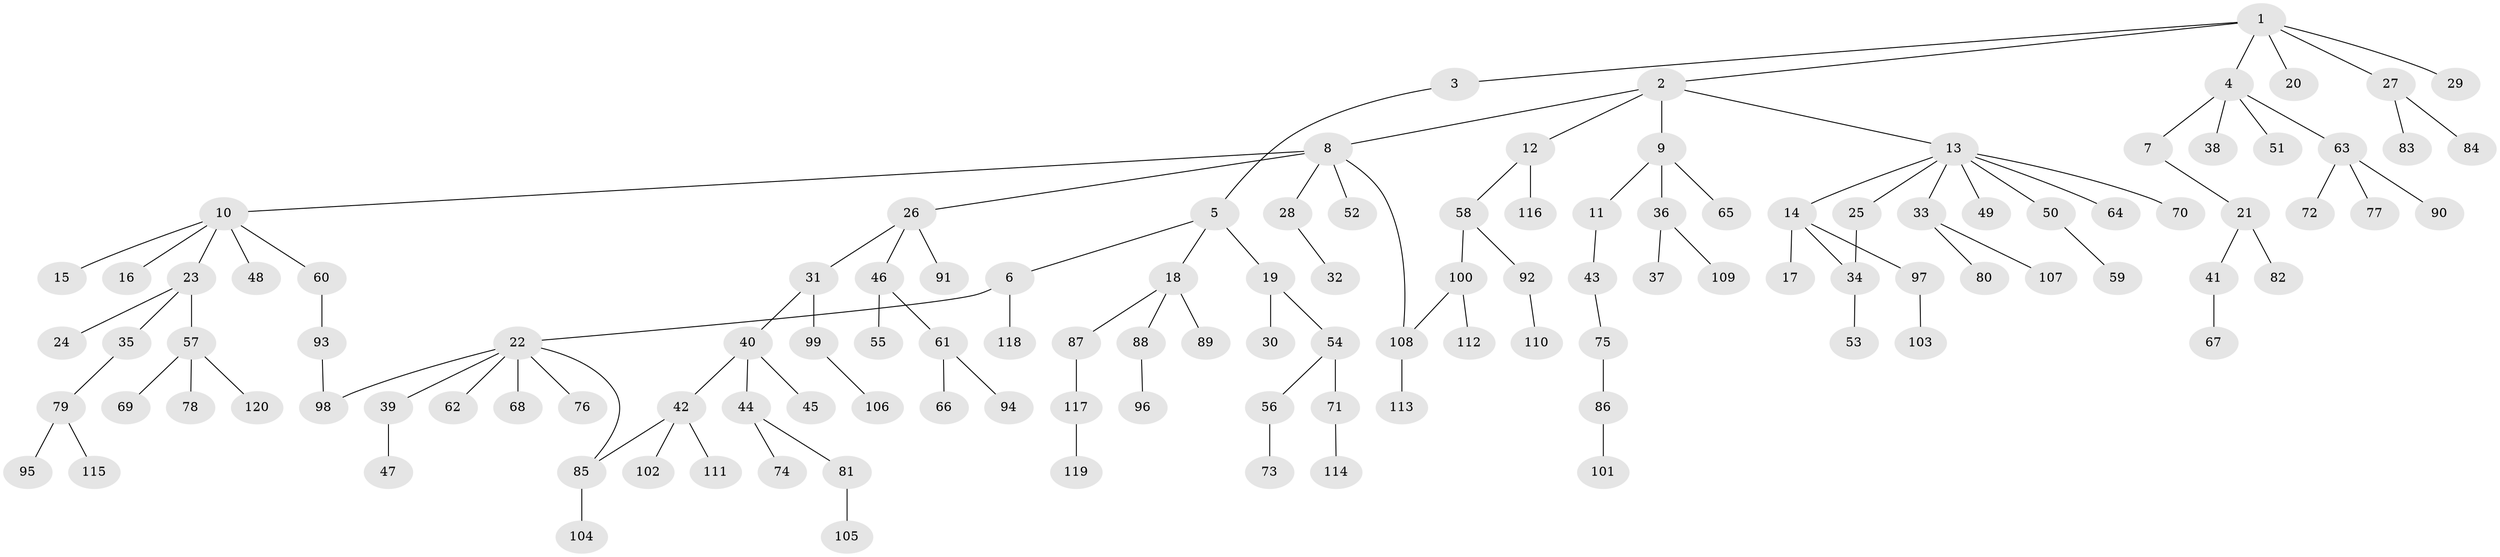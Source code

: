 // coarse degree distribution, {1: 0.46938775510204084, 4: 0.10204081632653061, 3: 0.12244897959183673, 5: 0.061224489795918366, 6: 0.02040816326530612, 2: 0.22448979591836735}
// Generated by graph-tools (version 1.1) at 2025/36/03/04/25 23:36:01]
// undirected, 120 vertices, 123 edges
graph export_dot {
  node [color=gray90,style=filled];
  1;
  2;
  3;
  4;
  5;
  6;
  7;
  8;
  9;
  10;
  11;
  12;
  13;
  14;
  15;
  16;
  17;
  18;
  19;
  20;
  21;
  22;
  23;
  24;
  25;
  26;
  27;
  28;
  29;
  30;
  31;
  32;
  33;
  34;
  35;
  36;
  37;
  38;
  39;
  40;
  41;
  42;
  43;
  44;
  45;
  46;
  47;
  48;
  49;
  50;
  51;
  52;
  53;
  54;
  55;
  56;
  57;
  58;
  59;
  60;
  61;
  62;
  63;
  64;
  65;
  66;
  67;
  68;
  69;
  70;
  71;
  72;
  73;
  74;
  75;
  76;
  77;
  78;
  79;
  80;
  81;
  82;
  83;
  84;
  85;
  86;
  87;
  88;
  89;
  90;
  91;
  92;
  93;
  94;
  95;
  96;
  97;
  98;
  99;
  100;
  101;
  102;
  103;
  104;
  105;
  106;
  107;
  108;
  109;
  110;
  111;
  112;
  113;
  114;
  115;
  116;
  117;
  118;
  119;
  120;
  1 -- 2;
  1 -- 3;
  1 -- 4;
  1 -- 20;
  1 -- 27;
  1 -- 29;
  2 -- 8;
  2 -- 9;
  2 -- 12;
  2 -- 13;
  3 -- 5;
  4 -- 7;
  4 -- 38;
  4 -- 51;
  4 -- 63;
  5 -- 6;
  5 -- 18;
  5 -- 19;
  6 -- 22;
  6 -- 118;
  7 -- 21;
  8 -- 10;
  8 -- 26;
  8 -- 28;
  8 -- 52;
  8 -- 108;
  9 -- 11;
  9 -- 36;
  9 -- 65;
  10 -- 15;
  10 -- 16;
  10 -- 23;
  10 -- 48;
  10 -- 60;
  11 -- 43;
  12 -- 58;
  12 -- 116;
  13 -- 14;
  13 -- 25;
  13 -- 33;
  13 -- 49;
  13 -- 50;
  13 -- 64;
  13 -- 70;
  14 -- 17;
  14 -- 34;
  14 -- 97;
  18 -- 87;
  18 -- 88;
  18 -- 89;
  19 -- 30;
  19 -- 54;
  21 -- 41;
  21 -- 82;
  22 -- 39;
  22 -- 62;
  22 -- 68;
  22 -- 76;
  22 -- 85;
  22 -- 98;
  23 -- 24;
  23 -- 35;
  23 -- 57;
  25 -- 34;
  26 -- 31;
  26 -- 46;
  26 -- 91;
  27 -- 83;
  27 -- 84;
  28 -- 32;
  31 -- 40;
  31 -- 99;
  33 -- 80;
  33 -- 107;
  34 -- 53;
  35 -- 79;
  36 -- 37;
  36 -- 109;
  39 -- 47;
  40 -- 42;
  40 -- 44;
  40 -- 45;
  41 -- 67;
  42 -- 102;
  42 -- 111;
  42 -- 85;
  43 -- 75;
  44 -- 74;
  44 -- 81;
  46 -- 55;
  46 -- 61;
  50 -- 59;
  54 -- 56;
  54 -- 71;
  56 -- 73;
  57 -- 69;
  57 -- 78;
  57 -- 120;
  58 -- 92;
  58 -- 100;
  60 -- 93;
  61 -- 66;
  61 -- 94;
  63 -- 72;
  63 -- 77;
  63 -- 90;
  71 -- 114;
  75 -- 86;
  79 -- 95;
  79 -- 115;
  81 -- 105;
  85 -- 104;
  86 -- 101;
  87 -- 117;
  88 -- 96;
  92 -- 110;
  93 -- 98;
  97 -- 103;
  99 -- 106;
  100 -- 112;
  100 -- 108;
  108 -- 113;
  117 -- 119;
}
